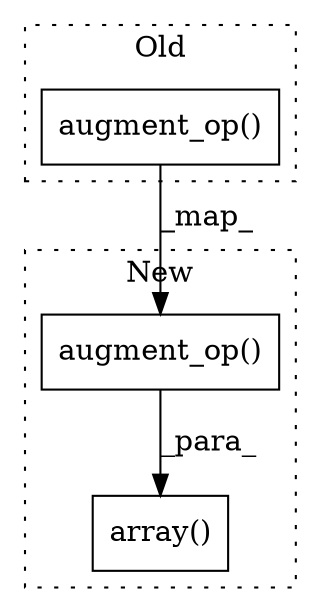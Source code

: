 digraph G {
subgraph cluster0 {
1 [label="augment_op()" a="75" s="1706,1724" l="16,1" shape="box"];
label = "Old";
style="dotted";
}
subgraph cluster1 {
2 [label="augment_op()" a="75" s="1276,1294" l="16,1" shape="box"];
3 [label="array()" a="75" s="1267,1295" l="9,1" shape="box"];
label = "New";
style="dotted";
}
1 -> 2 [label="_map_"];
2 -> 3 [label="_para_"];
}